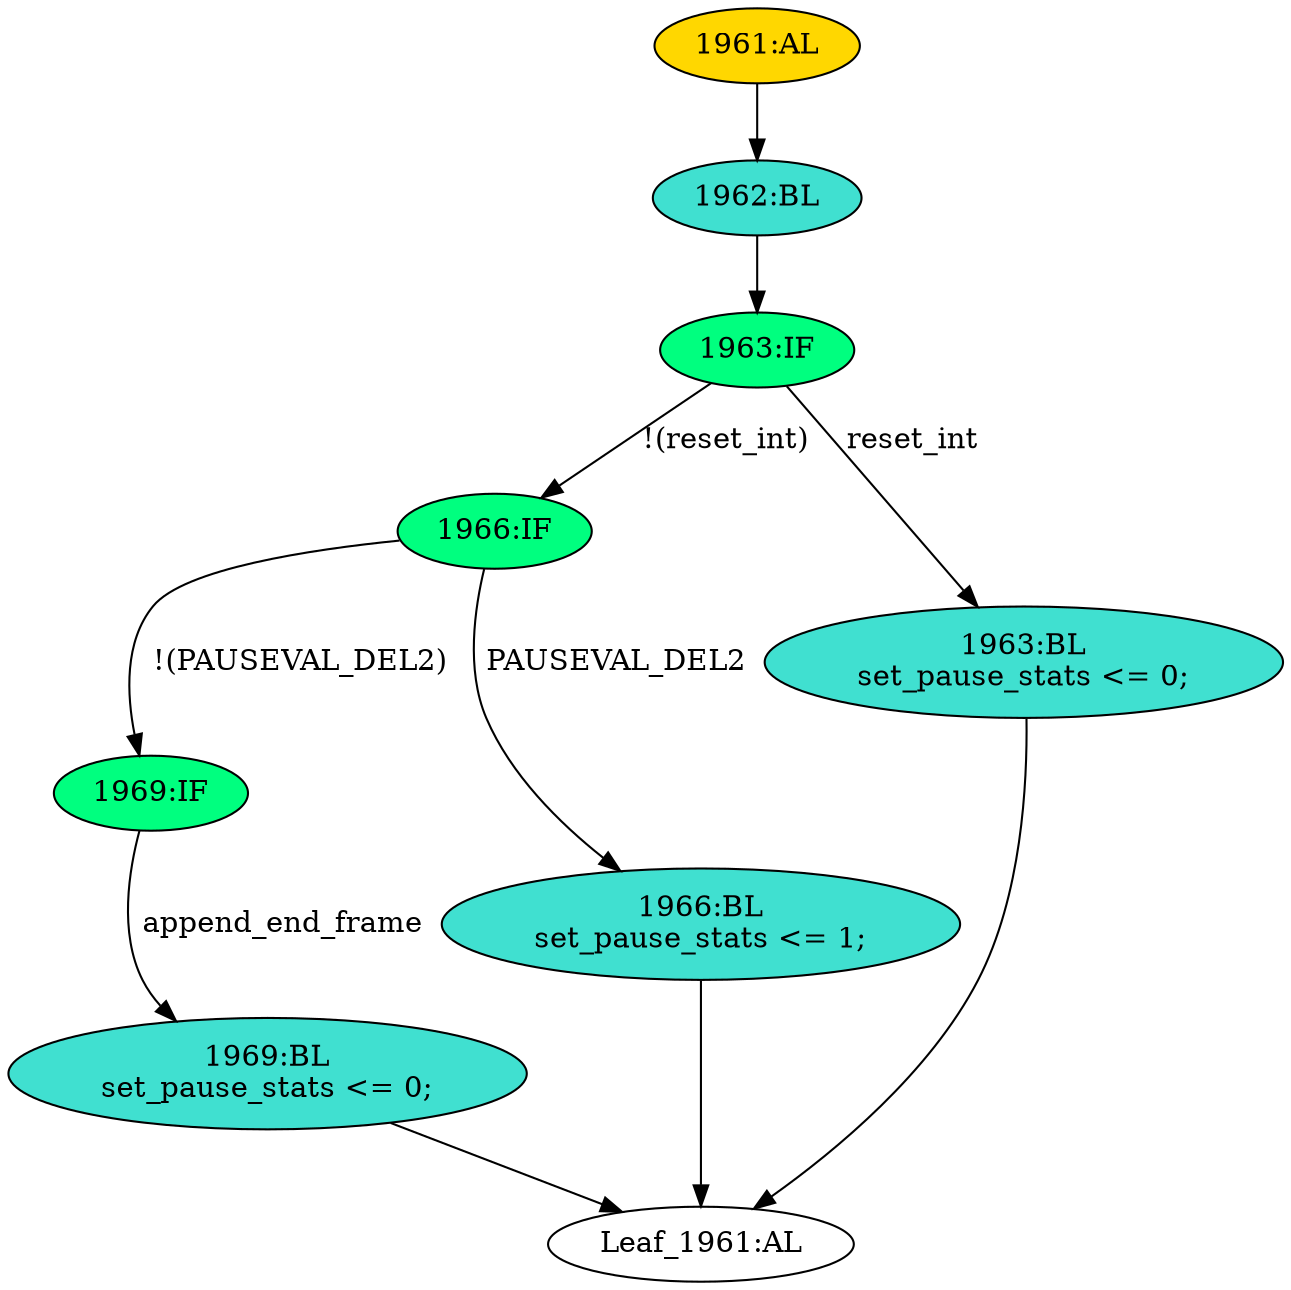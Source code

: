 strict digraph "" {
	node [label="\N"];
	"1962:BL"	 [ast="<pyverilog.vparser.ast.Block object at 0x7f2e12edbb50>",
		fillcolor=turquoise,
		label="1962:BL",
		statements="[]",
		style=filled,
		typ=Block];
	"1963:IF"	 [ast="<pyverilog.vparser.ast.IfStatement object at 0x7f2e12edbb90>",
		fillcolor=springgreen,
		label="1963:IF",
		statements="[]",
		style=filled,
		typ=IfStatement];
	"1962:BL" -> "1963:IF"	 [cond="[]",
		lineno=None];
	"1969:IF"	 [ast="<pyverilog.vparser.ast.IfStatement object at 0x7f2e12edbc10>",
		fillcolor=springgreen,
		label="1969:IF",
		statements="[]",
		style=filled,
		typ=IfStatement];
	"1969:BL"	 [ast="<pyverilog.vparser.ast.Block object at 0x7f2e12edbc50>",
		fillcolor=turquoise,
		label="1969:BL
set_pause_stats <= 0;",
		statements="[<pyverilog.vparser.ast.NonblockingSubstitution object at 0x7f2e12edbc90>]",
		style=filled,
		typ=Block];
	"1969:IF" -> "1969:BL"	 [cond="['append_end_frame']",
		label=append_end_frame,
		lineno=1969];
	"1966:IF"	 [ast="<pyverilog.vparser.ast.IfStatement object at 0x7f2e12edbbd0>",
		fillcolor=springgreen,
		label="1966:IF",
		statements="[]",
		style=filled,
		typ=IfStatement];
	"1963:IF" -> "1966:IF"	 [cond="['reset_int']",
		label="!(reset_int)",
		lineno=1963];
	"1963:BL"	 [ast="<pyverilog.vparser.ast.Block object at 0x7f2e12ef7190>",
		fillcolor=turquoise,
		label="1963:BL
set_pause_stats <= 0;",
		statements="[<pyverilog.vparser.ast.NonblockingSubstitution object at 0x7f2e12ef71d0>]",
		style=filled,
		typ=Block];
	"1963:IF" -> "1963:BL"	 [cond="['reset_int']",
		label=reset_int,
		lineno=1963];
	"1966:IF" -> "1969:IF"	 [cond="['PAUSEVAL_DEL2']",
		label="!(PAUSEVAL_DEL2)",
		lineno=1966];
	"1966:BL"	 [ast="<pyverilog.vparser.ast.Block object at 0x7f2e12edbed0>",
		fillcolor=turquoise,
		label="1966:BL
set_pause_stats <= 1;",
		statements="[<pyverilog.vparser.ast.NonblockingSubstitution object at 0x7f2e12edbf10>]",
		style=filled,
		typ=Block];
	"1966:IF" -> "1966:BL"	 [cond="['PAUSEVAL_DEL2']",
		label=PAUSEVAL_DEL2,
		lineno=1966];
	"1961:AL"	 [ast="<pyverilog.vparser.ast.Always object at 0x7f2e12ef7410>",
		clk_sens=True,
		fillcolor=gold,
		label="1961:AL",
		sens="['TX_CLK', 'reset_int']",
		statements="[]",
		style=filled,
		typ=Always,
		use_var="['PAUSEVAL_DEL2', 'reset_int', 'append_end_frame']"];
	"1961:AL" -> "1962:BL"	 [cond="[]",
		lineno=None];
	"Leaf_1961:AL"	 [def_var="['set_pause_stats']",
		label="Leaf_1961:AL"];
	"1969:BL" -> "Leaf_1961:AL"	 [cond="[]",
		lineno=None];
	"1963:BL" -> "Leaf_1961:AL"	 [cond="[]",
		lineno=None];
	"1966:BL" -> "Leaf_1961:AL"	 [cond="[]",
		lineno=None];
}
